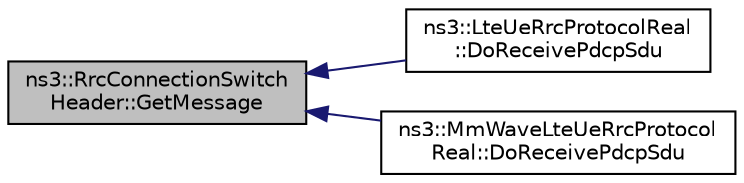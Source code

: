digraph "ns3::RrcConnectionSwitchHeader::GetMessage"
{
  edge [fontname="Helvetica",fontsize="10",labelfontname="Helvetica",labelfontsize="10"];
  node [fontname="Helvetica",fontsize="10",shape=record];
  rankdir="LR";
  Node1 [label="ns3::RrcConnectionSwitch\lHeader::GetMessage",height=0.2,width=0.4,color="black", fillcolor="grey75", style="filled", fontcolor="black"];
  Node1 -> Node2 [dir="back",color="midnightblue",fontsize="10",style="solid"];
  Node2 [label="ns3::LteUeRrcProtocolReal\l::DoReceivePdcpSdu",height=0.2,width=0.4,color="black", fillcolor="white", style="filled",URL="$df/d48/classns3_1_1LteUeRrcProtocolReal.html#aa9d5f54d544bc74cd6f95d6ff0ee06a9"];
  Node1 -> Node3 [dir="back",color="midnightblue",fontsize="10",style="solid"];
  Node3 [label="ns3::MmWaveLteUeRrcProtocol\lReal::DoReceivePdcpSdu",height=0.2,width=0.4,color="black", fillcolor="white", style="filled",URL="$df/d69/classns3_1_1MmWaveLteUeRrcProtocolReal.html#a0d01ab34aa20d94722942a29289176f1"];
}
